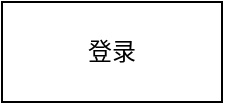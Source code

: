 <mxfile version="21.2.1" type="github">
  <diagram name="第 1 页" id="j-0hAsTp2Vlp88QU5n6k">
    <mxGraphModel dx="1209" dy="568" grid="1" gridSize="10" guides="1" tooltips="1" connect="1" arrows="1" fold="1" page="1" pageScale="1" pageWidth="827" pageHeight="1169" math="0" shadow="0">
      <root>
        <mxCell id="0" />
        <mxCell id="1" parent="0" />
        <mxCell id="F0j2bx8_K0qqDREHq3lU-1" value="登录" style="rounded=0;whiteSpace=wrap;html=1;" vertex="1" parent="1">
          <mxGeometry x="230" y="90" width="110" height="50" as="geometry" />
        </mxCell>
      </root>
    </mxGraphModel>
  </diagram>
</mxfile>
